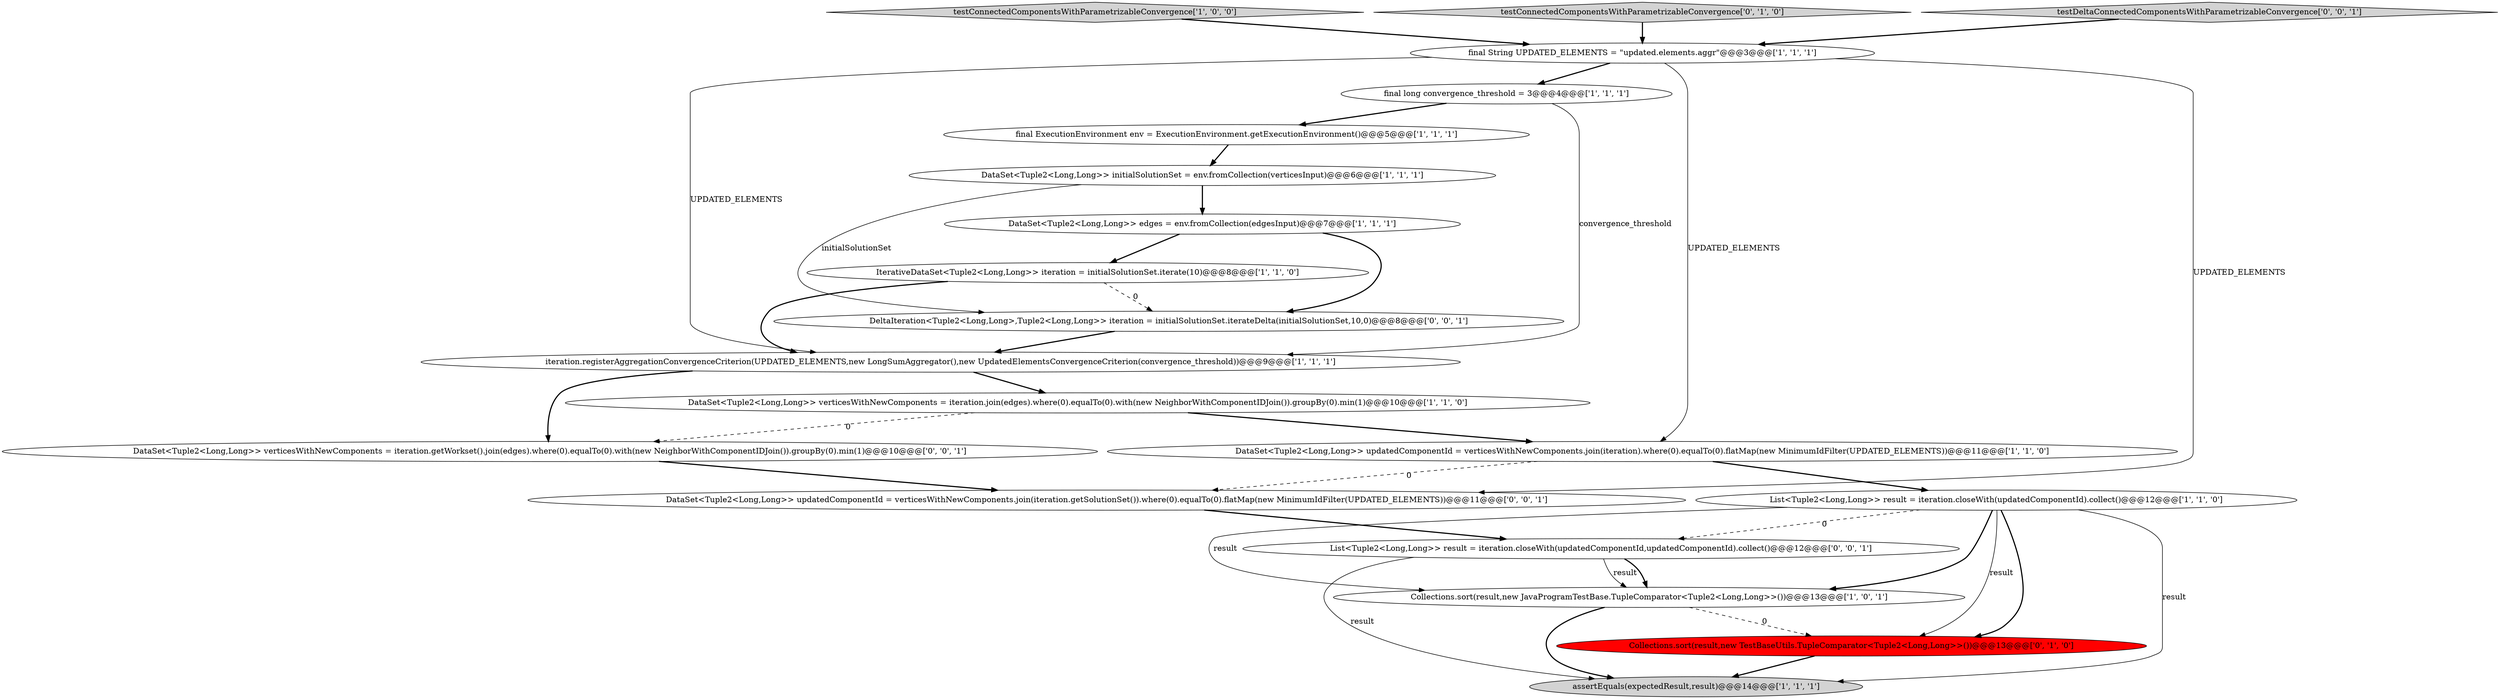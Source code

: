 digraph {
8 [style = filled, label = "DataSet<Tuple2<Long,Long>> edges = env.fromCollection(edgesInput)@@@7@@@['1', '1', '1']", fillcolor = white, shape = ellipse image = "AAA0AAABBB1BBB"];
12 [style = filled, label = "assertEquals(expectedResult,result)@@@14@@@['1', '1', '1']", fillcolor = lightgray, shape = ellipse image = "AAA0AAABBB1BBB"];
16 [style = filled, label = "DeltaIteration<Tuple2<Long,Long>,Tuple2<Long,Long>> iteration = initialSolutionSet.iterateDelta(initialSolutionSet,10,0)@@@8@@@['0', '0', '1']", fillcolor = white, shape = ellipse image = "AAA0AAABBB3BBB"];
0 [style = filled, label = "final long convergence_threshold = 3@@@4@@@['1', '1', '1']", fillcolor = white, shape = ellipse image = "AAA0AAABBB1BBB"];
2 [style = filled, label = "final String UPDATED_ELEMENTS = \"updated.elements.aggr\"@@@3@@@['1', '1', '1']", fillcolor = white, shape = ellipse image = "AAA0AAABBB1BBB"];
4 [style = filled, label = "List<Tuple2<Long,Long>> result = iteration.closeWith(updatedComponentId).collect()@@@12@@@['1', '1', '0']", fillcolor = white, shape = ellipse image = "AAA0AAABBB1BBB"];
17 [style = filled, label = "DataSet<Tuple2<Long,Long>> updatedComponentId = verticesWithNewComponents.join(iteration.getSolutionSet()).where(0).equalTo(0).flatMap(new MinimumIdFilter(UPDATED_ELEMENTS))@@@11@@@['0', '0', '1']", fillcolor = white, shape = ellipse image = "AAA0AAABBB3BBB"];
14 [style = filled, label = "Collections.sort(result,new TestBaseUtils.TupleComparator<Tuple2<Long,Long>>())@@@13@@@['0', '1', '0']", fillcolor = red, shape = ellipse image = "AAA1AAABBB2BBB"];
18 [style = filled, label = "List<Tuple2<Long,Long>> result = iteration.closeWith(updatedComponentId,updatedComponentId).collect()@@@12@@@['0', '0', '1']", fillcolor = white, shape = ellipse image = "AAA0AAABBB3BBB"];
5 [style = filled, label = "testConnectedComponentsWithParametrizableConvergence['1', '0', '0']", fillcolor = lightgray, shape = diamond image = "AAA0AAABBB1BBB"];
1 [style = filled, label = "Collections.sort(result,new JavaProgramTestBase.TupleComparator<Tuple2<Long,Long>>())@@@13@@@['1', '0', '1']", fillcolor = white, shape = ellipse image = "AAA0AAABBB1BBB"];
9 [style = filled, label = "DataSet<Tuple2<Long,Long>> initialSolutionSet = env.fromCollection(verticesInput)@@@6@@@['1', '1', '1']", fillcolor = white, shape = ellipse image = "AAA0AAABBB1BBB"];
10 [style = filled, label = "IterativeDataSet<Tuple2<Long,Long>> iteration = initialSolutionSet.iterate(10)@@@8@@@['1', '1', '0']", fillcolor = white, shape = ellipse image = "AAA0AAABBB1BBB"];
11 [style = filled, label = "DataSet<Tuple2<Long,Long>> updatedComponentId = verticesWithNewComponents.join(iteration).where(0).equalTo(0).flatMap(new MinimumIdFilter(UPDATED_ELEMENTS))@@@11@@@['1', '1', '0']", fillcolor = white, shape = ellipse image = "AAA0AAABBB1BBB"];
13 [style = filled, label = "testConnectedComponentsWithParametrizableConvergence['0', '1', '0']", fillcolor = lightgray, shape = diamond image = "AAA0AAABBB2BBB"];
3 [style = filled, label = "iteration.registerAggregationConvergenceCriterion(UPDATED_ELEMENTS,new LongSumAggregator(),new UpdatedElementsConvergenceCriterion(convergence_threshold))@@@9@@@['1', '1', '1']", fillcolor = white, shape = ellipse image = "AAA0AAABBB1BBB"];
15 [style = filled, label = "testDeltaConnectedComponentsWithParametrizableConvergence['0', '0', '1']", fillcolor = lightgray, shape = diamond image = "AAA0AAABBB3BBB"];
19 [style = filled, label = "DataSet<Tuple2<Long,Long>> verticesWithNewComponents = iteration.getWorkset().join(edges).where(0).equalTo(0).with(new NeighborWithComponentIDJoin()).groupBy(0).min(1)@@@10@@@['0', '0', '1']", fillcolor = white, shape = ellipse image = "AAA0AAABBB3BBB"];
7 [style = filled, label = "final ExecutionEnvironment env = ExecutionEnvironment.getExecutionEnvironment()@@@5@@@['1', '1', '1']", fillcolor = white, shape = ellipse image = "AAA0AAABBB1BBB"];
6 [style = filled, label = "DataSet<Tuple2<Long,Long>> verticesWithNewComponents = iteration.join(edges).where(0).equalTo(0).with(new NeighborWithComponentIDJoin()).groupBy(0).min(1)@@@10@@@['1', '1', '0']", fillcolor = white, shape = ellipse image = "AAA0AAABBB1BBB"];
16->3 [style = bold, label=""];
8->16 [style = bold, label=""];
8->10 [style = bold, label=""];
4->18 [style = dashed, label="0"];
4->14 [style = bold, label=""];
15->2 [style = bold, label=""];
1->14 [style = dashed, label="0"];
2->17 [style = solid, label="UPDATED_ELEMENTS"];
11->4 [style = bold, label=""];
10->3 [style = bold, label=""];
3->6 [style = bold, label=""];
19->17 [style = bold, label=""];
11->17 [style = dashed, label="0"];
9->8 [style = bold, label=""];
0->7 [style = bold, label=""];
18->12 [style = solid, label="result"];
7->9 [style = bold, label=""];
4->1 [style = solid, label="result"];
18->1 [style = solid, label="result"];
5->2 [style = bold, label=""];
2->0 [style = bold, label=""];
3->19 [style = bold, label=""];
18->1 [style = bold, label=""];
2->3 [style = solid, label="UPDATED_ELEMENTS"];
4->12 [style = solid, label="result"];
4->14 [style = solid, label="result"];
6->11 [style = bold, label=""];
14->12 [style = bold, label=""];
6->19 [style = dashed, label="0"];
9->16 [style = solid, label="initialSolutionSet"];
1->12 [style = bold, label=""];
4->1 [style = bold, label=""];
10->16 [style = dashed, label="0"];
2->11 [style = solid, label="UPDATED_ELEMENTS"];
0->3 [style = solid, label="convergence_threshold"];
17->18 [style = bold, label=""];
13->2 [style = bold, label=""];
}
